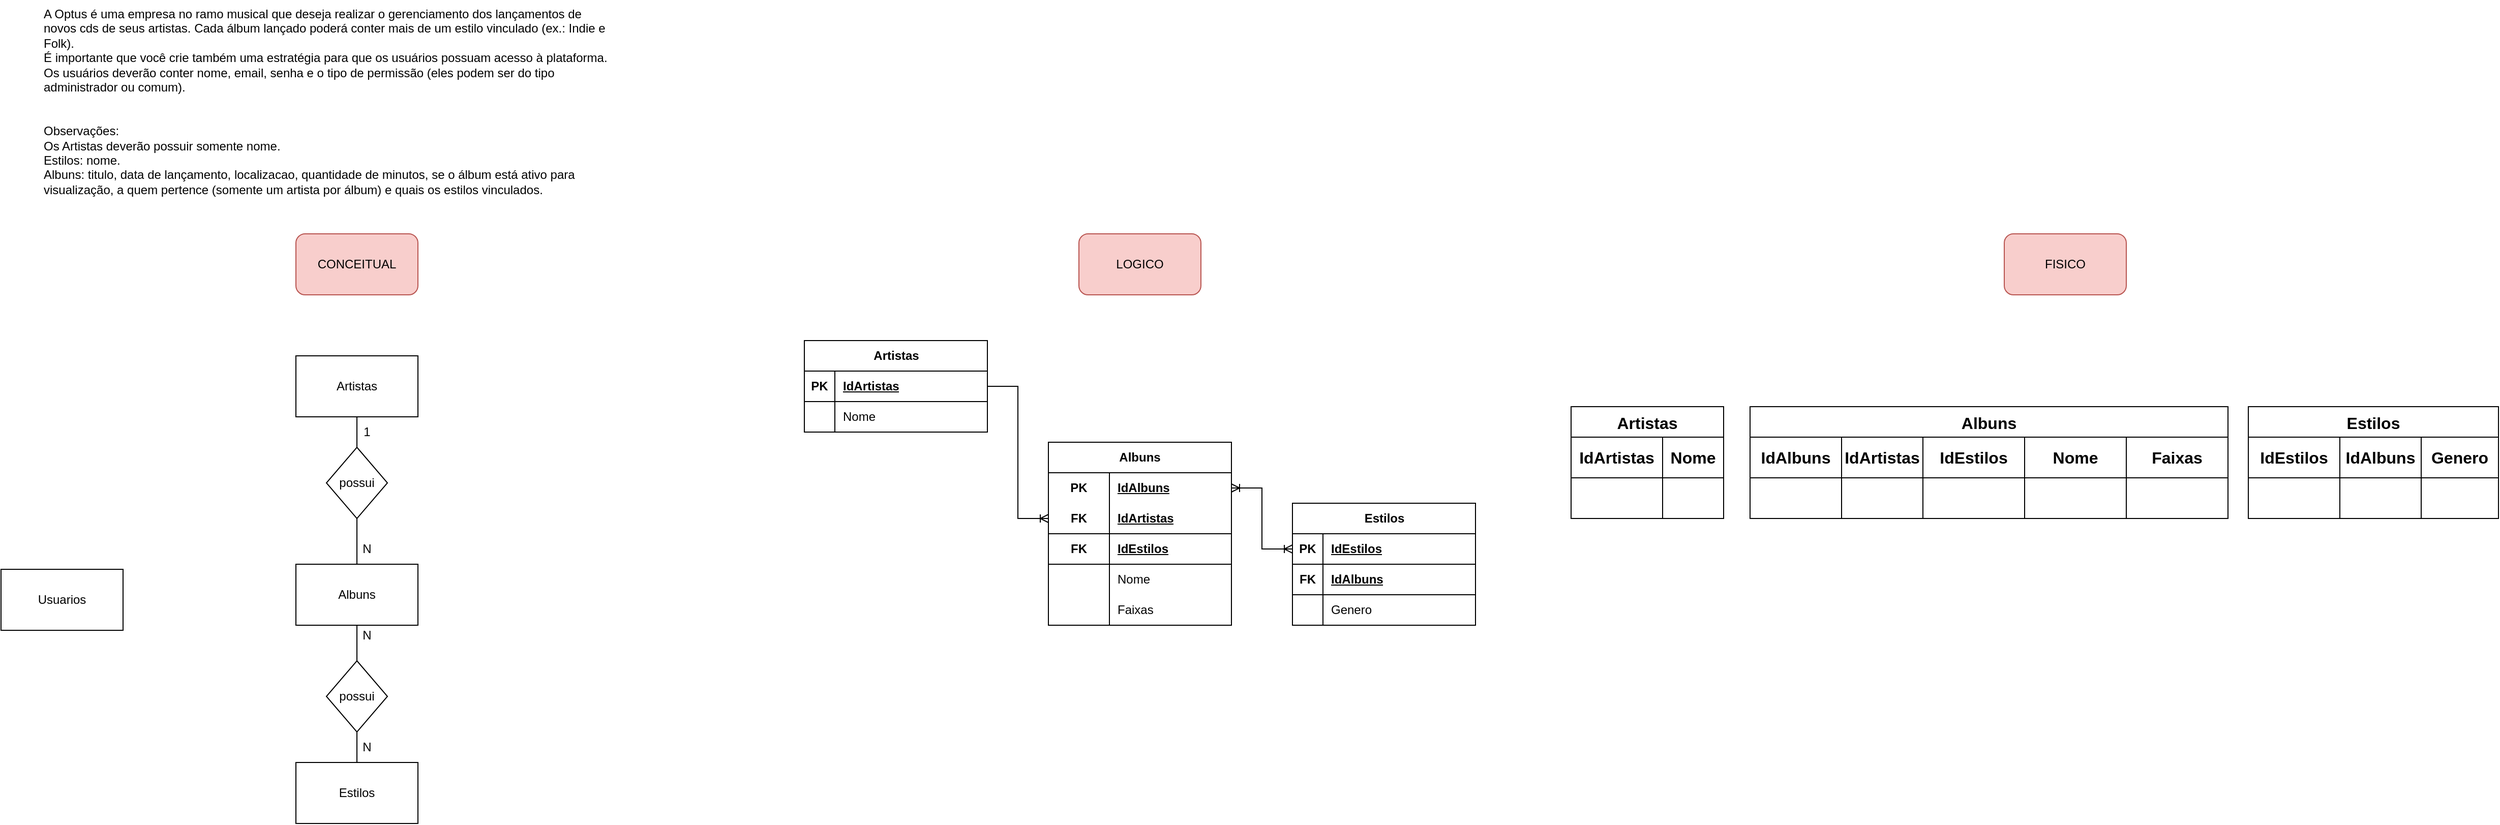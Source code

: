 <mxfile version="21.6.5" type="device">
  <diagram name="Página-1" id="kllgTE537lhBCIpI9f8s">
    <mxGraphModel dx="3500" dy="1723" grid="1" gridSize="10" guides="1" tooltips="1" connect="1" arrows="1" fold="1" page="1" pageScale="1" pageWidth="827" pageHeight="1169" math="0" shadow="0">
      <root>
        <mxCell id="0" />
        <mxCell id="1" parent="0" />
        <mxCell id="r-NRDvHF4pwrHT0ui-Gh-1" value="A Optus é uma empresa no ramo musical que deseja realizar o gerenciamento dos lançamentos de novos cds de seus artistas. Cada álbum lançado poderá conter mais de um estilo vinculado (ex.: Indie e Folk).&#xa;É importante que você crie também uma estratégia para que os usuários possuam acesso à plataforma.&#xa;Os usuários deverão conter nome, email, senha e o tipo de permissão (eles podem ser do tipo administrador ou comum).&#xa;&#xa;&#xa;Observações:&#xa;Os Artistas deverão possuir somente nome.&#xa;Estilos: nome.&#xa;Albuns: titulo, data de lançamento, localizacao, quantidade de minutos, se o álbum está ativo para visualização, a quem pertence (somente um artista por álbum) e quais os estilos vinculados." style="text;whiteSpace=wrap;" parent="1" vertex="1">
          <mxGeometry x="150" width="560" height="220" as="geometry" />
        </mxCell>
        <mxCell id="eQnXAfU6LaafywsRO8sI-1" value="CONCEITUAL" style="rounded=1;whiteSpace=wrap;html=1;fillColor=#f8cecc;strokeColor=#b85450;" parent="1" vertex="1">
          <mxGeometry x="400" y="230" width="120" height="60" as="geometry" />
        </mxCell>
        <mxCell id="eQnXAfU6LaafywsRO8sI-2" value="FISICO" style="rounded=1;whiteSpace=wrap;html=1;fillColor=#f8cecc;strokeColor=#b85450;" parent="1" vertex="1">
          <mxGeometry x="2080" y="230" width="120" height="60" as="geometry" />
        </mxCell>
        <mxCell id="eQnXAfU6LaafywsRO8sI-3" value="LOGICO" style="rounded=1;whiteSpace=wrap;html=1;fillColor=#f8cecc;strokeColor=#b85450;" parent="1" vertex="1">
          <mxGeometry x="1170" y="230" width="120" height="60" as="geometry" />
        </mxCell>
        <mxCell id="eQnXAfU6LaafywsRO8sI-10" value="" style="edgeStyle=orthogonalEdgeStyle;rounded=0;orthogonalLoop=1;jettySize=auto;html=1;endArrow=none;endFill=0;" parent="1" source="eQnXAfU6LaafywsRO8sI-5" target="eQnXAfU6LaafywsRO8sI-8" edge="1">
          <mxGeometry relative="1" as="geometry" />
        </mxCell>
        <mxCell id="eQnXAfU6LaafywsRO8sI-5" value="Artistas" style="rounded=0;whiteSpace=wrap;html=1;" parent="1" vertex="1">
          <mxGeometry x="400" y="350" width="120" height="60" as="geometry" />
        </mxCell>
        <mxCell id="eQnXAfU6LaafywsRO8sI-6" value="Estilos" style="rounded=0;whiteSpace=wrap;html=1;" parent="1" vertex="1">
          <mxGeometry x="400" y="750" width="120" height="60" as="geometry" />
        </mxCell>
        <mxCell id="eQnXAfU6LaafywsRO8sI-12" value="" style="edgeStyle=orthogonalEdgeStyle;rounded=0;orthogonalLoop=1;jettySize=auto;html=1;endArrow=none;endFill=0;" parent="1" source="eQnXAfU6LaafywsRO8sI-7" target="eQnXAfU6LaafywsRO8sI-9" edge="1">
          <mxGeometry relative="1" as="geometry" />
        </mxCell>
        <mxCell id="eQnXAfU6LaafywsRO8sI-7" value="Albuns" style="rounded=0;whiteSpace=wrap;html=1;" parent="1" vertex="1">
          <mxGeometry x="400" y="555" width="120" height="60" as="geometry" />
        </mxCell>
        <mxCell id="eQnXAfU6LaafywsRO8sI-11" value="" style="edgeStyle=orthogonalEdgeStyle;rounded=0;orthogonalLoop=1;jettySize=auto;html=1;endArrow=none;endFill=0;" parent="1" source="eQnXAfU6LaafywsRO8sI-8" target="eQnXAfU6LaafywsRO8sI-7" edge="1">
          <mxGeometry relative="1" as="geometry" />
        </mxCell>
        <mxCell id="eQnXAfU6LaafywsRO8sI-8" value="possui" style="rhombus;whiteSpace=wrap;html=1;" parent="1" vertex="1">
          <mxGeometry x="430" y="440" width="60" height="70" as="geometry" />
        </mxCell>
        <mxCell id="eQnXAfU6LaafywsRO8sI-13" value="" style="edgeStyle=orthogonalEdgeStyle;rounded=0;orthogonalLoop=1;jettySize=auto;html=1;endArrow=none;endFill=0;" parent="1" source="eQnXAfU6LaafywsRO8sI-9" target="eQnXAfU6LaafywsRO8sI-6" edge="1">
          <mxGeometry relative="1" as="geometry" />
        </mxCell>
        <mxCell id="eQnXAfU6LaafywsRO8sI-9" value="possui" style="rhombus;whiteSpace=wrap;html=1;" parent="1" vertex="1">
          <mxGeometry x="430" y="650" width="60" height="70" as="geometry" />
        </mxCell>
        <mxCell id="eQnXAfU6LaafywsRO8sI-14" value="Usuarios" style="rounded=0;whiteSpace=wrap;html=1;" parent="1" vertex="1">
          <mxGeometry x="110" y="560" width="120" height="60" as="geometry" />
        </mxCell>
        <mxCell id="eQnXAfU6LaafywsRO8sI-15" value="1" style="text;html=1;strokeColor=none;fillColor=none;align=center;verticalAlign=middle;whiteSpace=wrap;rounded=0;" parent="1" vertex="1">
          <mxGeometry x="460" y="410" width="20" height="30" as="geometry" />
        </mxCell>
        <mxCell id="eQnXAfU6LaafywsRO8sI-16" value="N" style="text;html=1;strokeColor=none;fillColor=none;align=center;verticalAlign=middle;whiteSpace=wrap;rounded=0;" parent="1" vertex="1">
          <mxGeometry x="460" y="525" width="20" height="30" as="geometry" />
        </mxCell>
        <mxCell id="eQnXAfU6LaafywsRO8sI-17" value="N" style="text;html=1;strokeColor=none;fillColor=none;align=center;verticalAlign=middle;whiteSpace=wrap;rounded=0;" parent="1" vertex="1">
          <mxGeometry x="460" y="610" width="20" height="30" as="geometry" />
        </mxCell>
        <mxCell id="eQnXAfU6LaafywsRO8sI-18" value="N" style="text;html=1;strokeColor=none;fillColor=none;align=center;verticalAlign=middle;whiteSpace=wrap;rounded=0;" parent="1" vertex="1">
          <mxGeometry x="460" y="720" width="20" height="30" as="geometry" />
        </mxCell>
        <mxCell id="eQnXAfU6LaafywsRO8sI-19" value="Artistas" style="shape=table;startSize=30;container=1;collapsible=1;childLayout=tableLayout;fixedRows=1;rowLines=0;fontStyle=1;align=center;resizeLast=1;html=1;" parent="1" vertex="1">
          <mxGeometry x="900" y="335" width="180" height="90" as="geometry" />
        </mxCell>
        <mxCell id="eQnXAfU6LaafywsRO8sI-20" value="" style="shape=tableRow;horizontal=0;startSize=0;swimlaneHead=0;swimlaneBody=0;fillColor=none;collapsible=0;dropTarget=0;points=[[0,0.5],[1,0.5]];portConstraint=eastwest;top=0;left=0;right=0;bottom=1;" parent="eQnXAfU6LaafywsRO8sI-19" vertex="1">
          <mxGeometry y="30" width="180" height="30" as="geometry" />
        </mxCell>
        <mxCell id="eQnXAfU6LaafywsRO8sI-21" value="PK" style="shape=partialRectangle;connectable=0;fillColor=none;top=0;left=0;bottom=0;right=0;fontStyle=1;overflow=hidden;whiteSpace=wrap;html=1;" parent="eQnXAfU6LaafywsRO8sI-20" vertex="1">
          <mxGeometry width="30" height="30" as="geometry">
            <mxRectangle width="30" height="30" as="alternateBounds" />
          </mxGeometry>
        </mxCell>
        <mxCell id="eQnXAfU6LaafywsRO8sI-22" value="IdArtistas" style="shape=partialRectangle;connectable=0;fillColor=none;top=0;left=0;bottom=0;right=0;align=left;spacingLeft=6;fontStyle=5;overflow=hidden;whiteSpace=wrap;html=1;" parent="eQnXAfU6LaafywsRO8sI-20" vertex="1">
          <mxGeometry x="30" width="150" height="30" as="geometry">
            <mxRectangle width="150" height="30" as="alternateBounds" />
          </mxGeometry>
        </mxCell>
        <mxCell id="eQnXAfU6LaafywsRO8sI-23" value="" style="shape=tableRow;horizontal=0;startSize=0;swimlaneHead=0;swimlaneBody=0;fillColor=none;collapsible=0;dropTarget=0;points=[[0,0.5],[1,0.5]];portConstraint=eastwest;top=0;left=0;right=0;bottom=0;" parent="eQnXAfU6LaafywsRO8sI-19" vertex="1">
          <mxGeometry y="60" width="180" height="30" as="geometry" />
        </mxCell>
        <mxCell id="eQnXAfU6LaafywsRO8sI-24" value="" style="shape=partialRectangle;connectable=0;fillColor=none;top=0;left=0;bottom=0;right=0;editable=1;overflow=hidden;whiteSpace=wrap;html=1;" parent="eQnXAfU6LaafywsRO8sI-23" vertex="1">
          <mxGeometry width="30" height="30" as="geometry">
            <mxRectangle width="30" height="30" as="alternateBounds" />
          </mxGeometry>
        </mxCell>
        <mxCell id="eQnXAfU6LaafywsRO8sI-25" value="Nome" style="shape=partialRectangle;connectable=0;fillColor=none;top=0;left=0;bottom=0;right=0;align=left;spacingLeft=6;overflow=hidden;whiteSpace=wrap;html=1;" parent="eQnXAfU6LaafywsRO8sI-23" vertex="1">
          <mxGeometry x="30" width="150" height="30" as="geometry">
            <mxRectangle width="150" height="30" as="alternateBounds" />
          </mxGeometry>
        </mxCell>
        <mxCell id="eQnXAfU6LaafywsRO8sI-32" value="Albuns" style="shape=table;startSize=30;container=1;collapsible=1;childLayout=tableLayout;fixedRows=1;rowLines=0;fontStyle=1;align=center;resizeLast=1;html=1;whiteSpace=wrap;" parent="1" vertex="1">
          <mxGeometry x="1140" y="435" width="180" height="180" as="geometry" />
        </mxCell>
        <mxCell id="eQnXAfU6LaafywsRO8sI-33" value="" style="shape=tableRow;horizontal=0;startSize=0;swimlaneHead=0;swimlaneBody=0;fillColor=none;collapsible=0;dropTarget=0;points=[[0,0.5],[1,0.5]];portConstraint=eastwest;top=0;left=0;right=0;bottom=0;html=1;" parent="eQnXAfU6LaafywsRO8sI-32" vertex="1">
          <mxGeometry y="30" width="180" height="30" as="geometry" />
        </mxCell>
        <mxCell id="eQnXAfU6LaafywsRO8sI-34" value="PK" style="shape=partialRectangle;connectable=0;fillColor=none;top=0;left=0;bottom=0;right=0;fontStyle=1;overflow=hidden;html=1;whiteSpace=wrap;" parent="eQnXAfU6LaafywsRO8sI-33" vertex="1">
          <mxGeometry width="60" height="30" as="geometry">
            <mxRectangle width="60" height="30" as="alternateBounds" />
          </mxGeometry>
        </mxCell>
        <mxCell id="eQnXAfU6LaafywsRO8sI-35" value="IdAlbuns" style="shape=partialRectangle;connectable=0;fillColor=none;top=0;left=0;bottom=0;right=0;align=left;spacingLeft=6;fontStyle=5;overflow=hidden;html=1;whiteSpace=wrap;" parent="eQnXAfU6LaafywsRO8sI-33" vertex="1">
          <mxGeometry x="60" width="120" height="30" as="geometry">
            <mxRectangle width="120" height="30" as="alternateBounds" />
          </mxGeometry>
        </mxCell>
        <mxCell id="eQnXAfU6LaafywsRO8sI-36" value="" style="shape=tableRow;horizontal=0;startSize=0;swimlaneHead=0;swimlaneBody=0;fillColor=none;collapsible=0;dropTarget=0;points=[[0,0.5],[1,0.5]];portConstraint=eastwest;top=0;left=0;right=0;bottom=1;html=1;" parent="eQnXAfU6LaafywsRO8sI-32" vertex="1">
          <mxGeometry y="60" width="180" height="30" as="geometry" />
        </mxCell>
        <mxCell id="eQnXAfU6LaafywsRO8sI-37" value="FK" style="shape=partialRectangle;connectable=0;fillColor=none;top=0;left=0;bottom=0;right=0;fontStyle=1;overflow=hidden;html=1;whiteSpace=wrap;" parent="eQnXAfU6LaafywsRO8sI-36" vertex="1">
          <mxGeometry width="60" height="30" as="geometry">
            <mxRectangle width="60" height="30" as="alternateBounds" />
          </mxGeometry>
        </mxCell>
        <mxCell id="eQnXAfU6LaafywsRO8sI-38" value="IdArtistas" style="shape=partialRectangle;connectable=0;fillColor=none;top=0;left=0;bottom=0;right=0;align=left;spacingLeft=6;fontStyle=5;overflow=hidden;html=1;whiteSpace=wrap;" parent="eQnXAfU6LaafywsRO8sI-36" vertex="1">
          <mxGeometry x="60" width="120" height="30" as="geometry">
            <mxRectangle width="120" height="30" as="alternateBounds" />
          </mxGeometry>
        </mxCell>
        <mxCell id="eQnXAfU6LaafywsRO8sI-45" style="shape=tableRow;horizontal=0;startSize=0;swimlaneHead=0;swimlaneBody=0;fillColor=none;collapsible=0;dropTarget=0;points=[[0,0.5],[1,0.5]];portConstraint=eastwest;top=0;left=0;right=0;bottom=1;html=1;" parent="eQnXAfU6LaafywsRO8sI-32" vertex="1">
          <mxGeometry y="90" width="180" height="30" as="geometry" />
        </mxCell>
        <mxCell id="eQnXAfU6LaafywsRO8sI-46" value="FK" style="shape=partialRectangle;connectable=0;fillColor=none;top=0;left=0;bottom=0;right=0;fontStyle=1;overflow=hidden;html=1;whiteSpace=wrap;" parent="eQnXAfU6LaafywsRO8sI-45" vertex="1">
          <mxGeometry width="60" height="30" as="geometry">
            <mxRectangle width="60" height="30" as="alternateBounds" />
          </mxGeometry>
        </mxCell>
        <mxCell id="eQnXAfU6LaafywsRO8sI-47" value="IdEstilos" style="shape=partialRectangle;connectable=0;fillColor=none;top=0;left=0;bottom=0;right=0;align=left;spacingLeft=6;fontStyle=5;overflow=hidden;html=1;whiteSpace=wrap;" parent="eQnXAfU6LaafywsRO8sI-45" vertex="1">
          <mxGeometry x="60" width="120" height="30" as="geometry">
            <mxRectangle width="120" height="30" as="alternateBounds" />
          </mxGeometry>
        </mxCell>
        <mxCell id="eQnXAfU6LaafywsRO8sI-39" value="" style="shape=tableRow;horizontal=0;startSize=0;swimlaneHead=0;swimlaneBody=0;fillColor=none;collapsible=0;dropTarget=0;points=[[0,0.5],[1,0.5]];portConstraint=eastwest;top=0;left=0;right=0;bottom=0;html=1;" parent="eQnXAfU6LaafywsRO8sI-32" vertex="1">
          <mxGeometry y="120" width="180" height="30" as="geometry" />
        </mxCell>
        <mxCell id="eQnXAfU6LaafywsRO8sI-40" value="" style="shape=partialRectangle;connectable=0;fillColor=none;top=0;left=0;bottom=0;right=0;editable=1;overflow=hidden;html=1;whiteSpace=wrap;" parent="eQnXAfU6LaafywsRO8sI-39" vertex="1">
          <mxGeometry width="60" height="30" as="geometry">
            <mxRectangle width="60" height="30" as="alternateBounds" />
          </mxGeometry>
        </mxCell>
        <mxCell id="eQnXAfU6LaafywsRO8sI-41" value="Nome" style="shape=partialRectangle;connectable=0;fillColor=none;top=0;left=0;bottom=0;right=0;align=left;spacingLeft=6;overflow=hidden;html=1;whiteSpace=wrap;" parent="eQnXAfU6LaafywsRO8sI-39" vertex="1">
          <mxGeometry x="60" width="120" height="30" as="geometry">
            <mxRectangle width="120" height="30" as="alternateBounds" />
          </mxGeometry>
        </mxCell>
        <mxCell id="wFSEXZjGLCBm-pTSrPBm-1" style="shape=tableRow;horizontal=0;startSize=0;swimlaneHead=0;swimlaneBody=0;fillColor=none;collapsible=0;dropTarget=0;points=[[0,0.5],[1,0.5]];portConstraint=eastwest;top=0;left=0;right=0;bottom=0;html=1;" vertex="1" parent="eQnXAfU6LaafywsRO8sI-32">
          <mxGeometry y="150" width="180" height="30" as="geometry" />
        </mxCell>
        <mxCell id="wFSEXZjGLCBm-pTSrPBm-2" style="shape=partialRectangle;connectable=0;fillColor=none;top=0;left=0;bottom=0;right=0;editable=1;overflow=hidden;html=1;whiteSpace=wrap;" vertex="1" parent="wFSEXZjGLCBm-pTSrPBm-1">
          <mxGeometry width="60" height="30" as="geometry">
            <mxRectangle width="60" height="30" as="alternateBounds" />
          </mxGeometry>
        </mxCell>
        <mxCell id="wFSEXZjGLCBm-pTSrPBm-3" value="Faixas" style="shape=partialRectangle;connectable=0;fillColor=none;top=0;left=0;bottom=0;right=0;align=left;spacingLeft=6;overflow=hidden;html=1;whiteSpace=wrap;" vertex="1" parent="wFSEXZjGLCBm-pTSrPBm-1">
          <mxGeometry x="60" width="120" height="30" as="geometry">
            <mxRectangle width="120" height="30" as="alternateBounds" />
          </mxGeometry>
        </mxCell>
        <mxCell id="eQnXAfU6LaafywsRO8sI-48" value="Estilos" style="shape=table;startSize=30;container=1;collapsible=1;childLayout=tableLayout;fixedRows=1;rowLines=0;fontStyle=1;align=center;resizeLast=1;html=1;" parent="1" vertex="1">
          <mxGeometry x="1380" y="495" width="180" height="120" as="geometry" />
        </mxCell>
        <mxCell id="eQnXAfU6LaafywsRO8sI-49" value="" style="shape=tableRow;horizontal=0;startSize=0;swimlaneHead=0;swimlaneBody=0;fillColor=none;collapsible=0;dropTarget=0;points=[[0,0.5],[1,0.5]];portConstraint=eastwest;top=0;left=0;right=0;bottom=1;" parent="eQnXAfU6LaafywsRO8sI-48" vertex="1">
          <mxGeometry y="30" width="180" height="30" as="geometry" />
        </mxCell>
        <mxCell id="eQnXAfU6LaafywsRO8sI-50" value="PK" style="shape=partialRectangle;connectable=0;fillColor=none;top=0;left=0;bottom=0;right=0;fontStyle=1;overflow=hidden;whiteSpace=wrap;html=1;" parent="eQnXAfU6LaafywsRO8sI-49" vertex="1">
          <mxGeometry width="30" height="30" as="geometry">
            <mxRectangle width="30" height="30" as="alternateBounds" />
          </mxGeometry>
        </mxCell>
        <mxCell id="eQnXAfU6LaafywsRO8sI-51" value="IdEstilos" style="shape=partialRectangle;connectable=0;fillColor=none;top=0;left=0;bottom=0;right=0;align=left;spacingLeft=6;fontStyle=5;overflow=hidden;whiteSpace=wrap;html=1;" parent="eQnXAfU6LaafywsRO8sI-49" vertex="1">
          <mxGeometry x="30" width="150" height="30" as="geometry">
            <mxRectangle width="150" height="30" as="alternateBounds" />
          </mxGeometry>
        </mxCell>
        <mxCell id="eQnXAfU6LaafywsRO8sI-61" style="shape=tableRow;horizontal=0;startSize=0;swimlaneHead=0;swimlaneBody=0;fillColor=none;collapsible=0;dropTarget=0;points=[[0,0.5],[1,0.5]];portConstraint=eastwest;top=0;left=0;right=0;bottom=1;" parent="eQnXAfU6LaafywsRO8sI-48" vertex="1">
          <mxGeometry y="60" width="180" height="30" as="geometry" />
        </mxCell>
        <mxCell id="eQnXAfU6LaafywsRO8sI-62" value="FK" style="shape=partialRectangle;connectable=0;fillColor=none;top=0;left=0;bottom=0;right=0;fontStyle=1;overflow=hidden;whiteSpace=wrap;html=1;" parent="eQnXAfU6LaafywsRO8sI-61" vertex="1">
          <mxGeometry width="30" height="30" as="geometry">
            <mxRectangle width="30" height="30" as="alternateBounds" />
          </mxGeometry>
        </mxCell>
        <mxCell id="eQnXAfU6LaafywsRO8sI-63" value="IdAlbuns" style="shape=partialRectangle;connectable=0;fillColor=none;top=0;left=0;bottom=0;right=0;align=left;spacingLeft=6;fontStyle=5;overflow=hidden;whiteSpace=wrap;html=1;" parent="eQnXAfU6LaafywsRO8sI-61" vertex="1">
          <mxGeometry x="30" width="150" height="30" as="geometry">
            <mxRectangle width="150" height="30" as="alternateBounds" />
          </mxGeometry>
        </mxCell>
        <mxCell id="eQnXAfU6LaafywsRO8sI-52" value="" style="shape=tableRow;horizontal=0;startSize=0;swimlaneHead=0;swimlaneBody=0;fillColor=none;collapsible=0;dropTarget=0;points=[[0,0.5],[1,0.5]];portConstraint=eastwest;top=0;left=0;right=0;bottom=0;" parent="eQnXAfU6LaafywsRO8sI-48" vertex="1">
          <mxGeometry y="90" width="180" height="30" as="geometry" />
        </mxCell>
        <mxCell id="eQnXAfU6LaafywsRO8sI-53" value="" style="shape=partialRectangle;connectable=0;fillColor=none;top=0;left=0;bottom=0;right=0;editable=1;overflow=hidden;whiteSpace=wrap;html=1;" parent="eQnXAfU6LaafywsRO8sI-52" vertex="1">
          <mxGeometry width="30" height="30" as="geometry">
            <mxRectangle width="30" height="30" as="alternateBounds" />
          </mxGeometry>
        </mxCell>
        <mxCell id="eQnXAfU6LaafywsRO8sI-54" value="Genero" style="shape=partialRectangle;connectable=0;fillColor=none;top=0;left=0;bottom=0;right=0;align=left;spacingLeft=6;overflow=hidden;whiteSpace=wrap;html=1;" parent="eQnXAfU6LaafywsRO8sI-52" vertex="1">
          <mxGeometry x="30" width="150" height="30" as="geometry">
            <mxRectangle width="150" height="30" as="alternateBounds" />
          </mxGeometry>
        </mxCell>
        <mxCell id="eQnXAfU6LaafywsRO8sI-64" value="" style="edgeStyle=entityRelationEdgeStyle;fontSize=12;html=1;endArrow=ERoneToMany;rounded=0;exitX=1;exitY=0.5;exitDx=0;exitDy=0;entryX=0;entryY=0.5;entryDx=0;entryDy=0;" parent="1" source="eQnXAfU6LaafywsRO8sI-20" target="eQnXAfU6LaafywsRO8sI-36" edge="1">
          <mxGeometry width="100" height="100" relative="1" as="geometry">
            <mxPoint x="1320" y="575" as="sourcePoint" />
            <mxPoint x="1420" y="475" as="targetPoint" />
          </mxGeometry>
        </mxCell>
        <mxCell id="eQnXAfU6LaafywsRO8sI-65" value="" style="edgeStyle=entityRelationEdgeStyle;fontSize=12;html=1;endArrow=ERoneToMany;startArrow=ERoneToMany;rounded=0;entryX=0;entryY=0.5;entryDx=0;entryDy=0;exitX=1;exitY=0.5;exitDx=0;exitDy=0;" parent="1" source="eQnXAfU6LaafywsRO8sI-33" target="eQnXAfU6LaafywsRO8sI-49" edge="1">
          <mxGeometry width="100" height="100" relative="1" as="geometry">
            <mxPoint x="1320" y="575" as="sourcePoint" />
            <mxPoint x="1420" y="475" as="targetPoint" />
          </mxGeometry>
        </mxCell>
        <mxCell id="eQnXAfU6LaafywsRO8sI-66" value="Artistas" style="shape=table;startSize=30;container=1;collapsible=0;childLayout=tableLayout;strokeColor=default;fontSize=16;fontStyle=1" parent="1" vertex="1">
          <mxGeometry x="1654" y="400" width="150" height="110" as="geometry" />
        </mxCell>
        <mxCell id="eQnXAfU6LaafywsRO8sI-67" value="" style="shape=tableRow;horizontal=0;startSize=0;swimlaneHead=0;swimlaneBody=0;strokeColor=inherit;top=0;left=0;bottom=0;right=0;collapsible=0;dropTarget=0;fillColor=none;points=[[0,0.5],[1,0.5]];portConstraint=eastwest;fontSize=16;" parent="eQnXAfU6LaafywsRO8sI-66" vertex="1">
          <mxGeometry y="30" width="150" height="40" as="geometry" />
        </mxCell>
        <mxCell id="eQnXAfU6LaafywsRO8sI-68" value="&lt;b&gt;IdArtistas&lt;/b&gt;" style="shape=partialRectangle;html=1;whiteSpace=wrap;connectable=0;strokeColor=inherit;overflow=hidden;fillColor=none;top=0;left=0;bottom=0;right=0;pointerEvents=1;fontSize=16;" parent="eQnXAfU6LaafywsRO8sI-67" vertex="1">
          <mxGeometry width="90" height="40" as="geometry">
            <mxRectangle width="90" height="40" as="alternateBounds" />
          </mxGeometry>
        </mxCell>
        <mxCell id="eQnXAfU6LaafywsRO8sI-69" value="&lt;b&gt;Nome&lt;/b&gt;" style="shape=partialRectangle;html=1;whiteSpace=wrap;connectable=0;strokeColor=inherit;overflow=hidden;fillColor=none;top=0;left=0;bottom=0;right=0;pointerEvents=1;fontSize=16;" parent="eQnXAfU6LaafywsRO8sI-67" vertex="1">
          <mxGeometry x="90" width="60" height="40" as="geometry">
            <mxRectangle width="60" height="40" as="alternateBounds" />
          </mxGeometry>
        </mxCell>
        <mxCell id="eQnXAfU6LaafywsRO8sI-71" value="" style="shape=tableRow;horizontal=0;startSize=0;swimlaneHead=0;swimlaneBody=0;strokeColor=inherit;top=0;left=0;bottom=0;right=0;collapsible=0;dropTarget=0;fillColor=none;points=[[0,0.5],[1,0.5]];portConstraint=eastwest;fontSize=16;" parent="eQnXAfU6LaafywsRO8sI-66" vertex="1">
          <mxGeometry y="70" width="150" height="40" as="geometry" />
        </mxCell>
        <mxCell id="eQnXAfU6LaafywsRO8sI-72" value="" style="shape=partialRectangle;html=1;whiteSpace=wrap;connectable=0;strokeColor=inherit;overflow=hidden;fillColor=none;top=0;left=0;bottom=0;right=0;pointerEvents=1;fontSize=16;" parent="eQnXAfU6LaafywsRO8sI-71" vertex="1">
          <mxGeometry width="90" height="40" as="geometry">
            <mxRectangle width="90" height="40" as="alternateBounds" />
          </mxGeometry>
        </mxCell>
        <mxCell id="eQnXAfU6LaafywsRO8sI-73" value="" style="shape=partialRectangle;html=1;whiteSpace=wrap;connectable=0;strokeColor=inherit;overflow=hidden;fillColor=none;top=0;left=0;bottom=0;right=0;pointerEvents=1;fontSize=16;" parent="eQnXAfU6LaafywsRO8sI-71" vertex="1">
          <mxGeometry x="90" width="60" height="40" as="geometry">
            <mxRectangle width="60" height="40" as="alternateBounds" />
          </mxGeometry>
        </mxCell>
        <mxCell id="eQnXAfU6LaafywsRO8sI-79" value="Albuns" style="shape=table;startSize=30;container=1;collapsible=0;childLayout=tableLayout;strokeColor=default;fontSize=16;fontStyle=1" parent="1" vertex="1">
          <mxGeometry x="1830" y="400" width="470" height="110" as="geometry" />
        </mxCell>
        <mxCell id="eQnXAfU6LaafywsRO8sI-80" value="" style="shape=tableRow;horizontal=0;startSize=0;swimlaneHead=0;swimlaneBody=0;strokeColor=inherit;top=0;left=0;bottom=0;right=0;collapsible=0;dropTarget=0;fillColor=none;points=[[0,0.5],[1,0.5]];portConstraint=eastwest;fontSize=16;" parent="eQnXAfU6LaafywsRO8sI-79" vertex="1">
          <mxGeometry y="30" width="470" height="40" as="geometry" />
        </mxCell>
        <mxCell id="eQnXAfU6LaafywsRO8sI-81" value="&lt;b&gt;IdAlbuns&lt;/b&gt;" style="shape=partialRectangle;html=1;whiteSpace=wrap;connectable=0;strokeColor=inherit;overflow=hidden;fillColor=none;top=0;left=0;bottom=0;right=0;pointerEvents=1;fontSize=16;" parent="eQnXAfU6LaafywsRO8sI-80" vertex="1">
          <mxGeometry width="90" height="40" as="geometry">
            <mxRectangle width="90" height="40" as="alternateBounds" />
          </mxGeometry>
        </mxCell>
        <mxCell id="eQnXAfU6LaafywsRO8sI-82" value="&lt;b&gt;IdArtistas&lt;/b&gt;" style="shape=partialRectangle;html=1;whiteSpace=wrap;connectable=0;strokeColor=inherit;overflow=hidden;fillColor=none;top=0;left=0;bottom=0;right=0;pointerEvents=1;fontSize=16;" parent="eQnXAfU6LaafywsRO8sI-80" vertex="1">
          <mxGeometry x="90" width="80" height="40" as="geometry">
            <mxRectangle width="80" height="40" as="alternateBounds" />
          </mxGeometry>
        </mxCell>
        <mxCell id="eQnXAfU6LaafywsRO8sI-86" value="&lt;b&gt;IdEstilos&lt;/b&gt;" style="shape=partialRectangle;html=1;whiteSpace=wrap;connectable=0;strokeColor=inherit;overflow=hidden;fillColor=none;top=0;left=0;bottom=0;right=0;pointerEvents=1;fontSize=16;" parent="eQnXAfU6LaafywsRO8sI-80" vertex="1">
          <mxGeometry x="170" width="100" height="40" as="geometry">
            <mxRectangle width="100" height="40" as="alternateBounds" />
          </mxGeometry>
        </mxCell>
        <mxCell id="eQnXAfU6LaafywsRO8sI-88" value="&lt;b&gt;Nome&lt;/b&gt;" style="shape=partialRectangle;html=1;whiteSpace=wrap;connectable=0;strokeColor=inherit;overflow=hidden;fillColor=none;top=0;left=0;bottom=0;right=0;pointerEvents=1;fontSize=16;" parent="eQnXAfU6LaafywsRO8sI-80" vertex="1">
          <mxGeometry x="270" width="100" height="40" as="geometry">
            <mxRectangle width="100" height="40" as="alternateBounds" />
          </mxGeometry>
        </mxCell>
        <mxCell id="wFSEXZjGLCBm-pTSrPBm-4" value="&lt;b&gt;Faixas&lt;/b&gt;" style="shape=partialRectangle;html=1;whiteSpace=wrap;connectable=0;strokeColor=inherit;overflow=hidden;fillColor=none;top=0;left=0;bottom=0;right=0;pointerEvents=1;fontSize=16;" vertex="1" parent="eQnXAfU6LaafywsRO8sI-80">
          <mxGeometry x="370" width="100" height="40" as="geometry">
            <mxRectangle width="100" height="40" as="alternateBounds" />
          </mxGeometry>
        </mxCell>
        <mxCell id="eQnXAfU6LaafywsRO8sI-83" value="" style="shape=tableRow;horizontal=0;startSize=0;swimlaneHead=0;swimlaneBody=0;strokeColor=inherit;top=0;left=0;bottom=0;right=0;collapsible=0;dropTarget=0;fillColor=none;points=[[0,0.5],[1,0.5]];portConstraint=eastwest;fontSize=16;" parent="eQnXAfU6LaafywsRO8sI-79" vertex="1">
          <mxGeometry y="70" width="470" height="40" as="geometry" />
        </mxCell>
        <mxCell id="eQnXAfU6LaafywsRO8sI-84" value="" style="shape=partialRectangle;html=1;whiteSpace=wrap;connectable=0;strokeColor=inherit;overflow=hidden;fillColor=none;top=0;left=0;bottom=0;right=0;pointerEvents=1;fontSize=16;" parent="eQnXAfU6LaafywsRO8sI-83" vertex="1">
          <mxGeometry width="90" height="40" as="geometry">
            <mxRectangle width="90" height="40" as="alternateBounds" />
          </mxGeometry>
        </mxCell>
        <mxCell id="eQnXAfU6LaafywsRO8sI-85" value="" style="shape=partialRectangle;html=1;whiteSpace=wrap;connectable=0;strokeColor=inherit;overflow=hidden;fillColor=none;top=0;left=0;bottom=0;right=0;pointerEvents=1;fontSize=16;" parent="eQnXAfU6LaafywsRO8sI-83" vertex="1">
          <mxGeometry x="90" width="80" height="40" as="geometry">
            <mxRectangle width="80" height="40" as="alternateBounds" />
          </mxGeometry>
        </mxCell>
        <mxCell id="eQnXAfU6LaafywsRO8sI-87" style="shape=partialRectangle;html=1;whiteSpace=wrap;connectable=0;strokeColor=inherit;overflow=hidden;fillColor=none;top=0;left=0;bottom=0;right=0;pointerEvents=1;fontSize=16;" parent="eQnXAfU6LaafywsRO8sI-83" vertex="1">
          <mxGeometry x="170" width="100" height="40" as="geometry">
            <mxRectangle width="100" height="40" as="alternateBounds" />
          </mxGeometry>
        </mxCell>
        <mxCell id="eQnXAfU6LaafywsRO8sI-89" style="shape=partialRectangle;html=1;whiteSpace=wrap;connectable=0;strokeColor=inherit;overflow=hidden;fillColor=none;top=0;left=0;bottom=0;right=0;pointerEvents=1;fontSize=16;" parent="eQnXAfU6LaafywsRO8sI-83" vertex="1">
          <mxGeometry x="270" width="100" height="40" as="geometry">
            <mxRectangle width="100" height="40" as="alternateBounds" />
          </mxGeometry>
        </mxCell>
        <mxCell id="wFSEXZjGLCBm-pTSrPBm-5" style="shape=partialRectangle;html=1;whiteSpace=wrap;connectable=0;strokeColor=inherit;overflow=hidden;fillColor=none;top=0;left=0;bottom=0;right=0;pointerEvents=1;fontSize=16;" vertex="1" parent="eQnXAfU6LaafywsRO8sI-83">
          <mxGeometry x="370" width="100" height="40" as="geometry">
            <mxRectangle width="100" height="40" as="alternateBounds" />
          </mxGeometry>
        </mxCell>
        <mxCell id="eQnXAfU6LaafywsRO8sI-90" value="Estilos" style="shape=table;startSize=30;container=1;collapsible=0;childLayout=tableLayout;strokeColor=default;fontSize=16;fontStyle=1" parent="1" vertex="1">
          <mxGeometry x="2320" y="400" width="246" height="110" as="geometry" />
        </mxCell>
        <mxCell id="eQnXAfU6LaafywsRO8sI-91" value="" style="shape=tableRow;horizontal=0;startSize=0;swimlaneHead=0;swimlaneBody=0;strokeColor=inherit;top=0;left=0;bottom=0;right=0;collapsible=0;dropTarget=0;fillColor=none;points=[[0,0.5],[1,0.5]];portConstraint=eastwest;fontSize=16;" parent="eQnXAfU6LaafywsRO8sI-90" vertex="1">
          <mxGeometry y="30" width="246" height="40" as="geometry" />
        </mxCell>
        <mxCell id="eQnXAfU6LaafywsRO8sI-92" value="&lt;b&gt;IdEstilos&lt;/b&gt;" style="shape=partialRectangle;html=1;whiteSpace=wrap;connectable=0;strokeColor=inherit;overflow=hidden;fillColor=none;top=0;left=0;bottom=0;right=0;pointerEvents=1;fontSize=16;" parent="eQnXAfU6LaafywsRO8sI-91" vertex="1">
          <mxGeometry width="90" height="40" as="geometry">
            <mxRectangle width="90" height="40" as="alternateBounds" />
          </mxGeometry>
        </mxCell>
        <mxCell id="eQnXAfU6LaafywsRO8sI-93" value="&lt;b&gt;IdAlbuns&lt;/b&gt;" style="shape=partialRectangle;html=1;whiteSpace=wrap;connectable=0;strokeColor=inherit;overflow=hidden;fillColor=none;top=0;left=0;bottom=0;right=0;pointerEvents=1;fontSize=16;" parent="eQnXAfU6LaafywsRO8sI-91" vertex="1">
          <mxGeometry x="90" width="80" height="40" as="geometry">
            <mxRectangle width="80" height="40" as="alternateBounds" />
          </mxGeometry>
        </mxCell>
        <mxCell id="eQnXAfU6LaafywsRO8sI-94" value="&lt;b&gt;Genero&lt;/b&gt;" style="shape=partialRectangle;html=1;whiteSpace=wrap;connectable=0;strokeColor=inherit;overflow=hidden;fillColor=none;top=0;left=0;bottom=0;right=0;pointerEvents=1;fontSize=16;" parent="eQnXAfU6LaafywsRO8sI-91" vertex="1">
          <mxGeometry x="170" width="76" height="40" as="geometry">
            <mxRectangle width="76" height="40" as="alternateBounds" />
          </mxGeometry>
        </mxCell>
        <mxCell id="eQnXAfU6LaafywsRO8sI-96" value="" style="shape=tableRow;horizontal=0;startSize=0;swimlaneHead=0;swimlaneBody=0;strokeColor=inherit;top=0;left=0;bottom=0;right=0;collapsible=0;dropTarget=0;fillColor=none;points=[[0,0.5],[1,0.5]];portConstraint=eastwest;fontSize=16;" parent="eQnXAfU6LaafywsRO8sI-90" vertex="1">
          <mxGeometry y="70" width="246" height="40" as="geometry" />
        </mxCell>
        <mxCell id="eQnXAfU6LaafywsRO8sI-97" value="" style="shape=partialRectangle;html=1;whiteSpace=wrap;connectable=0;strokeColor=inherit;overflow=hidden;fillColor=none;top=0;left=0;bottom=0;right=0;pointerEvents=1;fontSize=16;" parent="eQnXAfU6LaafywsRO8sI-96" vertex="1">
          <mxGeometry width="90" height="40" as="geometry">
            <mxRectangle width="90" height="40" as="alternateBounds" />
          </mxGeometry>
        </mxCell>
        <mxCell id="eQnXAfU6LaafywsRO8sI-98" value="" style="shape=partialRectangle;html=1;whiteSpace=wrap;connectable=0;strokeColor=inherit;overflow=hidden;fillColor=none;top=0;left=0;bottom=0;right=0;pointerEvents=1;fontSize=16;" parent="eQnXAfU6LaafywsRO8sI-96" vertex="1">
          <mxGeometry x="90" width="80" height="40" as="geometry">
            <mxRectangle width="80" height="40" as="alternateBounds" />
          </mxGeometry>
        </mxCell>
        <mxCell id="eQnXAfU6LaafywsRO8sI-99" style="shape=partialRectangle;html=1;whiteSpace=wrap;connectable=0;strokeColor=inherit;overflow=hidden;fillColor=none;top=0;left=0;bottom=0;right=0;pointerEvents=1;fontSize=16;" parent="eQnXAfU6LaafywsRO8sI-96" vertex="1">
          <mxGeometry x="170" width="76" height="40" as="geometry">
            <mxRectangle width="76" height="40" as="alternateBounds" />
          </mxGeometry>
        </mxCell>
      </root>
    </mxGraphModel>
  </diagram>
</mxfile>
